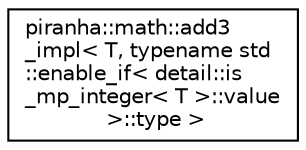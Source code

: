 digraph "Graphical Class Hierarchy"
{
  edge [fontname="Helvetica",fontsize="10",labelfontname="Helvetica",labelfontsize="10"];
  node [fontname="Helvetica",fontsize="10",shape=record];
  rankdir="LR";
  Node0 [label="piranha::math::add3\l_impl\< T, typename std\l::enable_if\< detail::is\l_mp_integer\< T \>::value\l \>::type \>",height=0.2,width=0.4,color="black", fillcolor="white", style="filled",URL="$structpiranha_1_1math_1_1add3__impl_3_01_t_00_01typename_01std_1_1enable__if_3_01detail_1_1is__m38b2cb53a0edac3d8d0b4f52158f7944.html",tooltip="Specialisation of the piranha::math::add3() functor for piranha::mp_integer. "];
}
